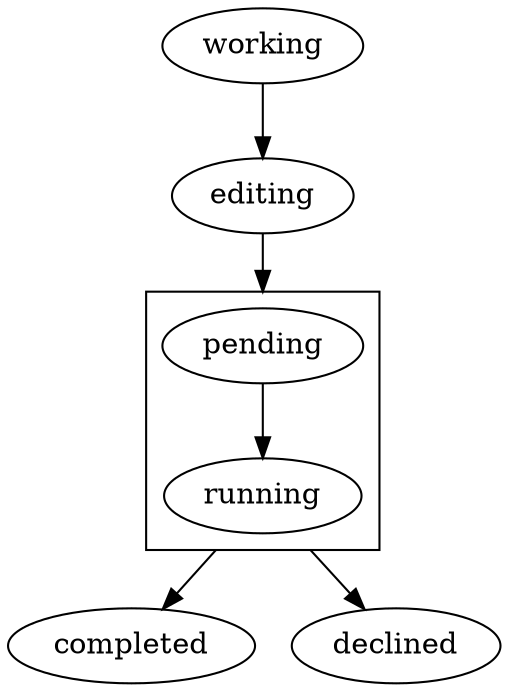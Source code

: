 digraph G {
  compound=true;
  working -> editing;
  editing -> pending [lhead=cluster0];

  subgraph cluster0 {
    pending -> running;
  }

  running -> { completed declined } [ltail=cluster0];
}
